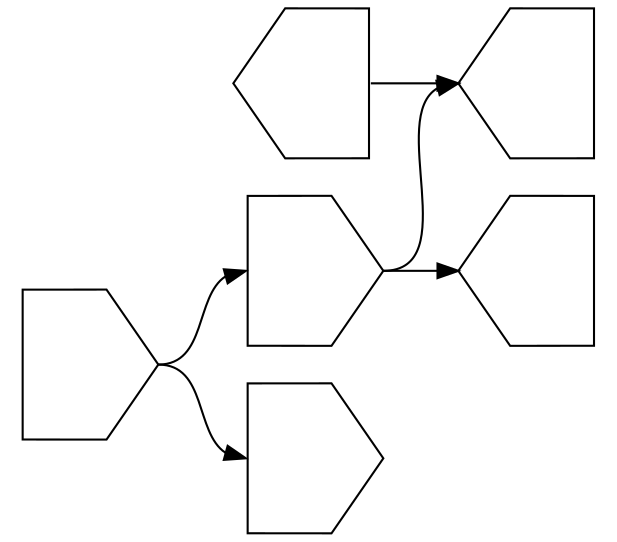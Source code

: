 digraph asm {
	rotate=90;
	edge [headport=n,tailport=s];
	6256 [label="",height=1,width=1,shape=invhouse];
	19203 [label="",height=1,width=1,shape=invhouse];
	20728 [label="",height=1,width=1,shape=invhouse];
	10526 [label="",height=1,width=1,shape=house];
	10920 [label="",height=1,width=1,shape=house];
	8946 [label="",height=1,width=1,shape=house];
	19203 -> 6256
	19203 -> 20728
	20728 -> 10526
	20728 -> 10920
	8946 -> 10920
}